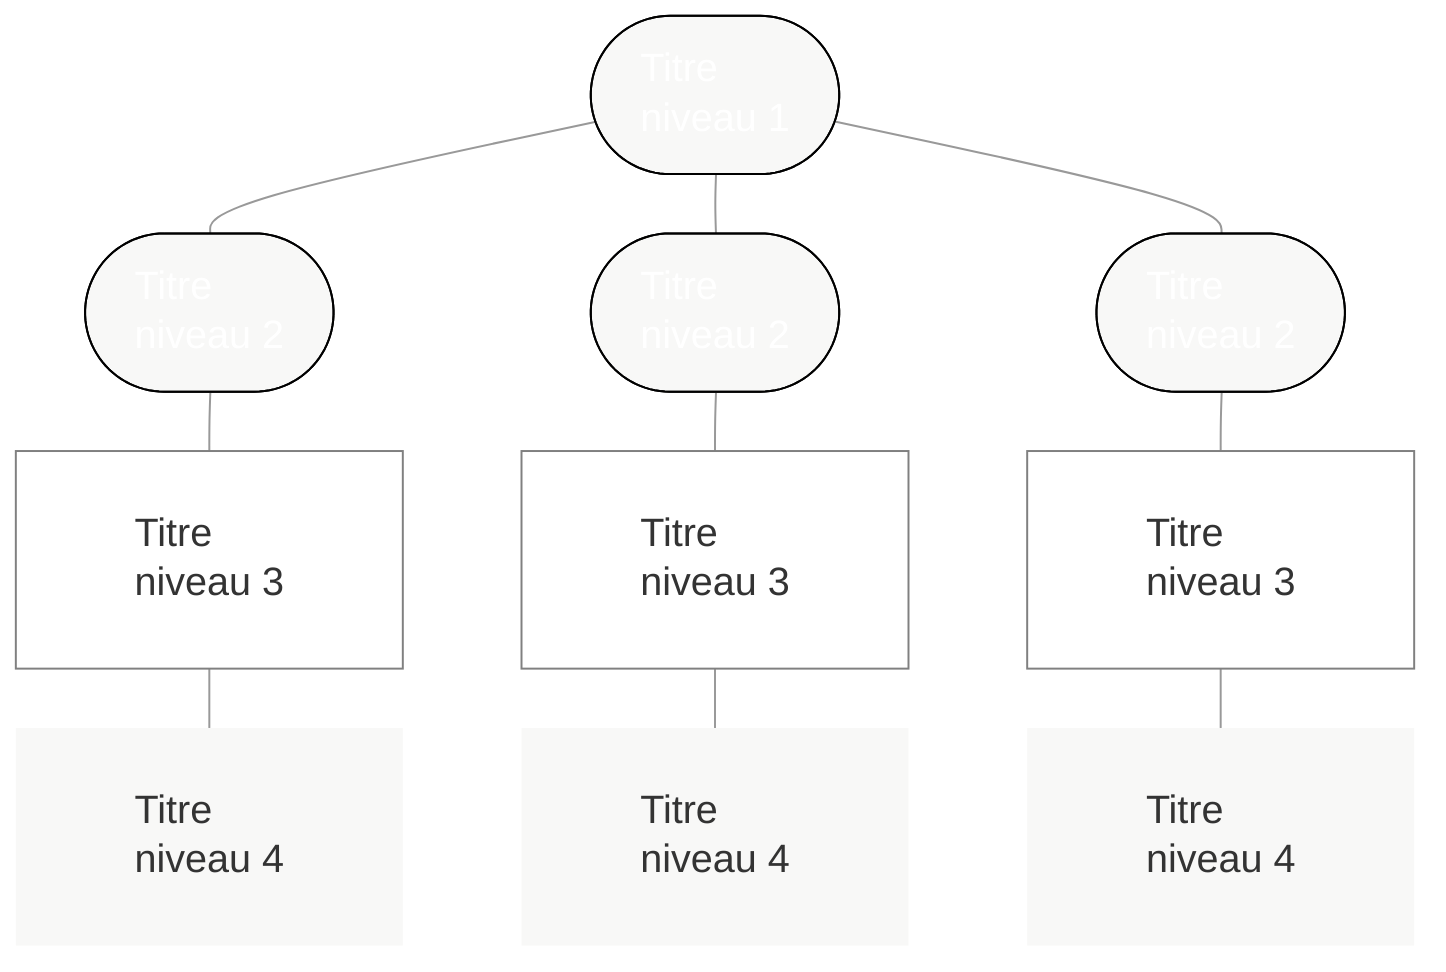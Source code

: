 %%{init{"theme":"base","themeCSS":"* {line-height:1.25em!important; font-size:20px; text-align:left!important;} g[id*=\"A\"] span {font-size:1.01em; color:white; display:block; text-align:center!important} g[id*=\"A\"] rect {fill:black}  g[id*=\"V\"] * {} g[id*=\"B\"] span {font-size:0.9em; color:white; display:block; text-align:center!important} g[id*=\"B\"] rect {fill:#6f0000; stroke:transparent} g[id*=\"C\"] rect {fill:white; stroke:grey} g[id*=\"C\"] span {font-size:0.75em; display:block;} g[id*=\"D\"] span, g[id*=\"E\"] span {font-size:0.7em; display:block;} g[id*=\"D\"] rect, g[id*=\"E\"] rect {stroke:transparent!important}.edge-thickness-normal{stroke-width:1px; stroke:#999;} .edge-thickness-thick{stroke-width:1px!important;} .edge-pattern-dotted{stroke:transparent}","themeVariables":{"secondaryColor":"white","primaryColor":"hsl(60,9%,97%)","primaryBorderColor":"black"},"flowchart":{"htmlLabels":true,"padding":30,"rankSpacing":30,"nodeSpacing":60}} }%%
flowchart TD
A1(["Titre <br> niveau 1"])

B1(["Titre <br>niveau 2"])
B2(["Titre <br>niveau 2"])
B3(["Titre <br>niveau 2"])

C1["Titre <br>niveau 3"]
C2["Titre <br>niveau 3"]
C3["Titre <br>niveau 3"]

D1["Titre <br>niveau 4"]
D2["Titre <br>niveau 4"]
D3["Titre <br>niveau 4"]

A1 === B1 & B2 & B3

B1 --- C1
B2 --- C2
B3 --- C3

C1 --- D1
C2 --- D2
C3 --- D3